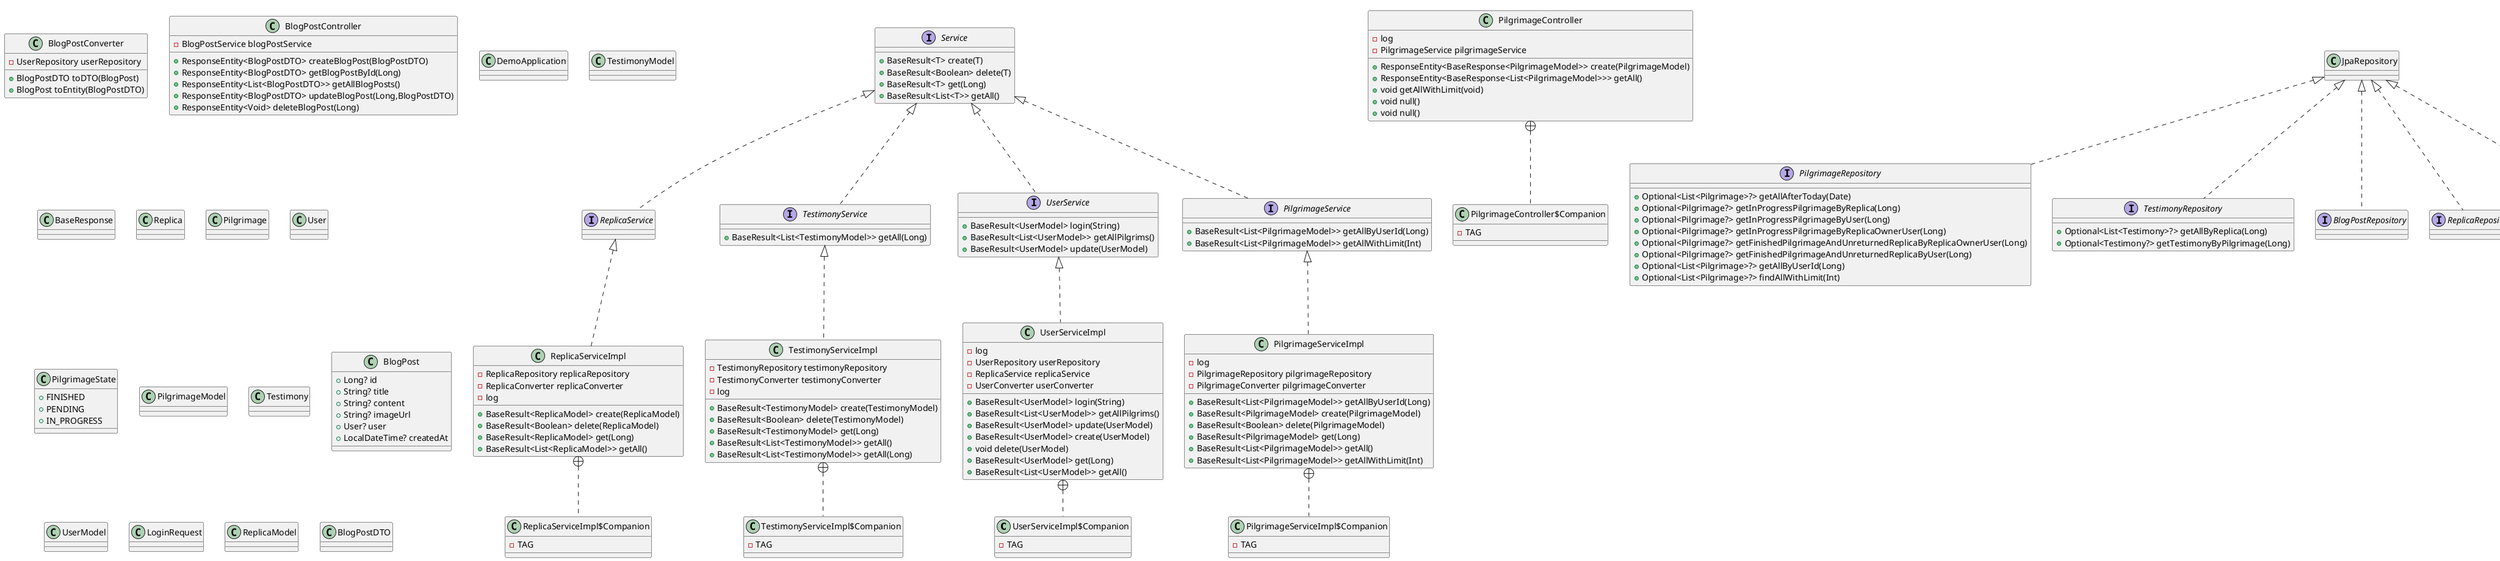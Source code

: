 @startuml
class UserServiceImpl$Companion {
-  TAG
}

class UserServiceImpl {
-  log
- UserRepository userRepository
- ReplicaService replicaService
- UserConverter userConverter
+ BaseResult<UserModel> login(String)
+ BaseResult<List<UserModel>> getAllPilgrims()
+ BaseResult<UserModel> update(UserModel)
+ BaseResult<UserModel> create(UserModel)
+ void delete(UserModel)
+ BaseResult<UserModel> get(Long)
+ BaseResult<List<UserModel>> getAll()
}


class BlogPostConverter {
- UserRepository userRepository
+ BlogPostDTO toDTO(BlogPost)
+ BlogPost toEntity(BlogPostDTO)
}


class PilgrimageController$Companion {
-  TAG
}

class PilgrimageController {
-  log
- PilgrimageService pilgrimageService
+ ResponseEntity<BaseResponse<PilgrimageModel>> create(PilgrimageModel)
+ ResponseEntity<BaseResponse<List<PilgrimageModel>>> getAll()
+ void getAllWithLimit(void)
+ void null()
+ void null()
}


interface PilgrimageRepository {
+ Optional<List<Pilgrimage>?> getAllAfterToday(Date)
+ Optional<Pilgrimage?> getInProgressPilgrimageByReplica(Long)
+ Optional<Pilgrimage?> getInProgressPilgrimageByUser(Long)
+ Optional<Pilgrimage?> getInProgressPilgrimageByReplicaOwnerUser(Long)
+ Optional<Pilgrimage?> getFinishedPilgrimageAndUnreturnedReplicaByReplicaOwnerUser(Long)
+ Optional<Pilgrimage?> getFinishedPilgrimageAndUnreturnedReplicaByUser(Long)
+ Optional<List<Pilgrimage>?> getAllByUserId(Long)
+ Optional<List<Pilgrimage>?> findAllWithLimit(Int)
}

class UserController$Companion {
-  TAG
}

class UserController {
-  log
- UserService userService
+ ResponseEntity<BaseResponse<List<UserModel>>> getAllPilgrims()
+ ResponseEntity<BaseResponse<UserModel>> create(UserModel)
+ ResponseEntity<BaseResponse<UserModel?>> login(LoginRequest)
+ ResponseEntity<BaseResponse<List<UserModel>>> getAll()
+ ResponseEntity<BaseResponse<UserModel>> update(UserModel)
}


class ReplicaServiceImpl$Companion {
-  TAG
}

class ReplicaServiceImpl {
- ReplicaRepository replicaRepository
- ReplicaConverter replicaConverter
-  log
+ BaseResult<ReplicaModel> create(ReplicaModel)
+ BaseResult<Boolean> delete(ReplicaModel)
+ BaseResult<ReplicaModel> get(Long)
+ BaseResult<List<ReplicaModel>> getAll()
}


class BlogPostController {
- BlogPostService blogPostService
+ ResponseEntity<BlogPostDTO> createBlogPost(BlogPostDTO)
+ ResponseEntity<BlogPostDTO> getBlogPostById(Long)
+ ResponseEntity<List<BlogPostDTO>> getAllBlogPosts()
+ ResponseEntity<BlogPostDTO> updateBlogPost(Long,BlogPostDTO)
+ ResponseEntity<Void> deleteBlogPost(Long)
}


interface ReplicaService {
}
class UserConverter$Companion {
-  TAG
}

class UserConverter {
- ReplicaConverter replicaConverter
- PilgrimageConverter pilgrimageConverter
+ Optional<User> toEntity(UserModel)
+ Optional<UserModel> toModel(User)
}


interface Service {
+ BaseResult<T> create(T)
+ BaseResult<Boolean> delete(T)
+ BaseResult<T> get(Long)
+ BaseResult<List<T>> getAll()
}

class DemoApplication {
}
interface TestimonyRepository {
+ Optional<List<Testimony>?> getAllByReplica(Long)
+ Optional<Testimony?> getTestimonyByPilgrimage(Long)
}

interface BlogPostRepository {
}
interface ReplicaRepository {
}
class TestimonyModel {
}
class BaseResponse {
}
class Replica {
}
class BlogPostServiceImpl {
- BlogPostRepository blogPostRepository
- BlogPostConverter blogPostConverter
- UserRepository userRepository
+ BlogPostDTO createBlogPost(BlogPostDTO)
+ BlogPostDTO getBlogPostById(Long)
+ List<BlogPostDTO> getAllBlogPosts()
+ BlogPostDTO updateBlogPost(Long,BlogPostDTO)
+ void deleteBlogPost(Long)
}


class ReplicaConverter$Companion {
-  TAG
}

class ReplicaConverter {
- UserRepository userRepository
- PilgrimageRepository pilgrimageRepository
- PilgrimageConverter pilgrimageConverter
+ Optional<Replica> toEntity(ReplicaModel)
+ Optional<ReplicaModel> toModel(Replica)
}


class PilgrimageServiceImpl$Companion {
-  TAG
}

class PilgrimageServiceImpl {
-  log
- PilgrimageRepository pilgrimageRepository
- PilgrimageConverter pilgrimageConverter
+ BaseResult<List<PilgrimageModel>> getAllByUserId(Long)
+ BaseResult<PilgrimageModel> create(PilgrimageModel)
+ BaseResult<Boolean> delete(PilgrimageModel)
+ BaseResult<PilgrimageModel> get(Long)
+ BaseResult<List<PilgrimageModel>> getAll()
+ BaseResult<List<PilgrimageModel>> getAllWithLimit(Int)
}


class Pilgrimage {
}
class User {
}
class PilgrimageState {
+  FINISHED
+  PENDING
+  IN_PROGRESS
}

interface TestimonyService {
+ BaseResult<List<TestimonyModel>> getAll(Long)
}

class PilgrimageModel {
}
interface BlogPostService {
+ BlogPostDTO createBlogPost(BlogPostDTO)
+ BlogPostDTO getBlogPostById(Long)
+ List<BlogPostDTO> getAllBlogPosts()
+ BlogPostDTO updateBlogPost(Long,BlogPostDTO)
+ void deleteBlogPost(Long)
}

class Testimony {
}
class BlogPost {
+ Long? id
+ String? title
+ String? content
+ String? imageUrl
+ User? user
+ LocalDateTime? createdAt
}

class UserModel {
}
interface Converter {
+ Optional<V> toEntity(T)
+ Optional<T> toModel(V)
}

class LoginRequest {
}
class PilgrimageConverter$Companion {
-  TAG
}

class PilgrimageConverter {
-  log
- UserRepository userRepository
- ReplicaRepository replicaRepository
- TestimonyRepository testimonyRepository
+ Optional<Pilgrimage> toEntity(PilgrimageModel)
+ Optional<PilgrimageModel> toModel(Pilgrimage)
}


class TestimonyController$Companion {
-  TAG
}

class TestimonyController {
- TestimonyService testimonyService
-  log
+ void createTestimony(void)
+ void null()
+ void null()
+ void getAll(void)
+ void null()
+ void null()
}


class ReplicaModel {
}
interface UserService {
+ BaseResult<UserModel> login(String)
+ BaseResult<List<UserModel>> getAllPilgrims()
+ BaseResult<UserModel> update(UserModel)
}

class BaseResult$Success {
}
class BaseResult$Error {
}
class BaseResult$NullOrEmptyData {
}
class BaseResult {
}
interface UserRepository {
+ Optional<User?> getReferenceByUUID(String)
+ Optional<List<User>?> getAllPilgrims()
}

class TestimonyConverter$Companion {
-  TAG
}

class TestimonyConverter {
- UserRepository userRepository
- PilgrimageRepository pilgrimageRepository
+ Optional<Testimony> toEntity(TestimonyModel)
+ Optional<TestimonyModel> toModel(Testimony)
}


class ReplicaController$Companion {
-  TAG
}

class ReplicaController {
-  log
- ReplicaService replicaService
+ ResponseEntity<BaseResponse<ReplicaModel>> createReplica(ReplicaModel)
+ ResponseEntity<BaseResponse<List<ReplicaModel>>> getAll()
}


interface PilgrimageService {
+ BaseResult<List<PilgrimageModel>> getAllByUserId(Long)
+ BaseResult<List<PilgrimageModel>> getAllWithLimit(Int)
}

class BlogPostDTO {
}
class TestimonyServiceImpl$Companion {
-  TAG
}

class TestimonyServiceImpl {
- TestimonyRepository testimonyRepository
- TestimonyConverter testimonyConverter
-  log
+ BaseResult<TestimonyModel> create(TestimonyModel)
+ BaseResult<Boolean> delete(TestimonyModel)
+ BaseResult<TestimonyModel> get(Long)
+ BaseResult<List<TestimonyModel>> getAll()
+ BaseResult<List<TestimonyModel>> getAll(Long)
}




UserServiceImpl +.. UserServiceImpl$Companion
UserService <|.. UserServiceImpl
PilgrimageController +.. PilgrimageController$Companion
JpaRepository <|.. PilgrimageRepository
UserController +.. UserController$Companion
ReplicaServiceImpl +.. ReplicaServiceImpl$Companion
ReplicaService <|.. ReplicaServiceImpl
Service <|.. ReplicaService
UserConverter +.. UserConverter$Companion
Converter <|.. UserConverter
JpaRepository <|.. TestimonyRepository
JpaRepository <|.. BlogPostRepository
JpaRepository <|.. ReplicaRepository
BlogPostService <|.. BlogPostServiceImpl
ReplicaConverter +.. ReplicaConverter$Companion
Converter <|.. ReplicaConverter
PilgrimageServiceImpl +.. PilgrimageServiceImpl$Companion
PilgrimageService <|.. PilgrimageServiceImpl
Service <|.. TestimonyService
PilgrimageConverter +.. PilgrimageConverter$Companion
Converter <|.. PilgrimageConverter
TestimonyController +.. TestimonyController$Companion
Service <|.. UserService
BaseResult +.. BaseResult$Success
BaseResult <|-- BaseResult$Success
BaseResult +.. BaseResult$Error
BaseResult <|-- BaseResult$Error
BaseResult +.. BaseResult$NullOrEmptyData
BaseResult <|-- BaseResult$NullOrEmptyData
JpaRepository <|.. UserRepository
TestimonyConverter +.. TestimonyConverter$Companion
Converter <|.. TestimonyConverter
ReplicaController +.. ReplicaController$Companion
Service <|.. PilgrimageService
TestimonyServiceImpl +.. TestimonyServiceImpl$Companion
TestimonyService <|.. TestimonyServiceImpl
@enduml